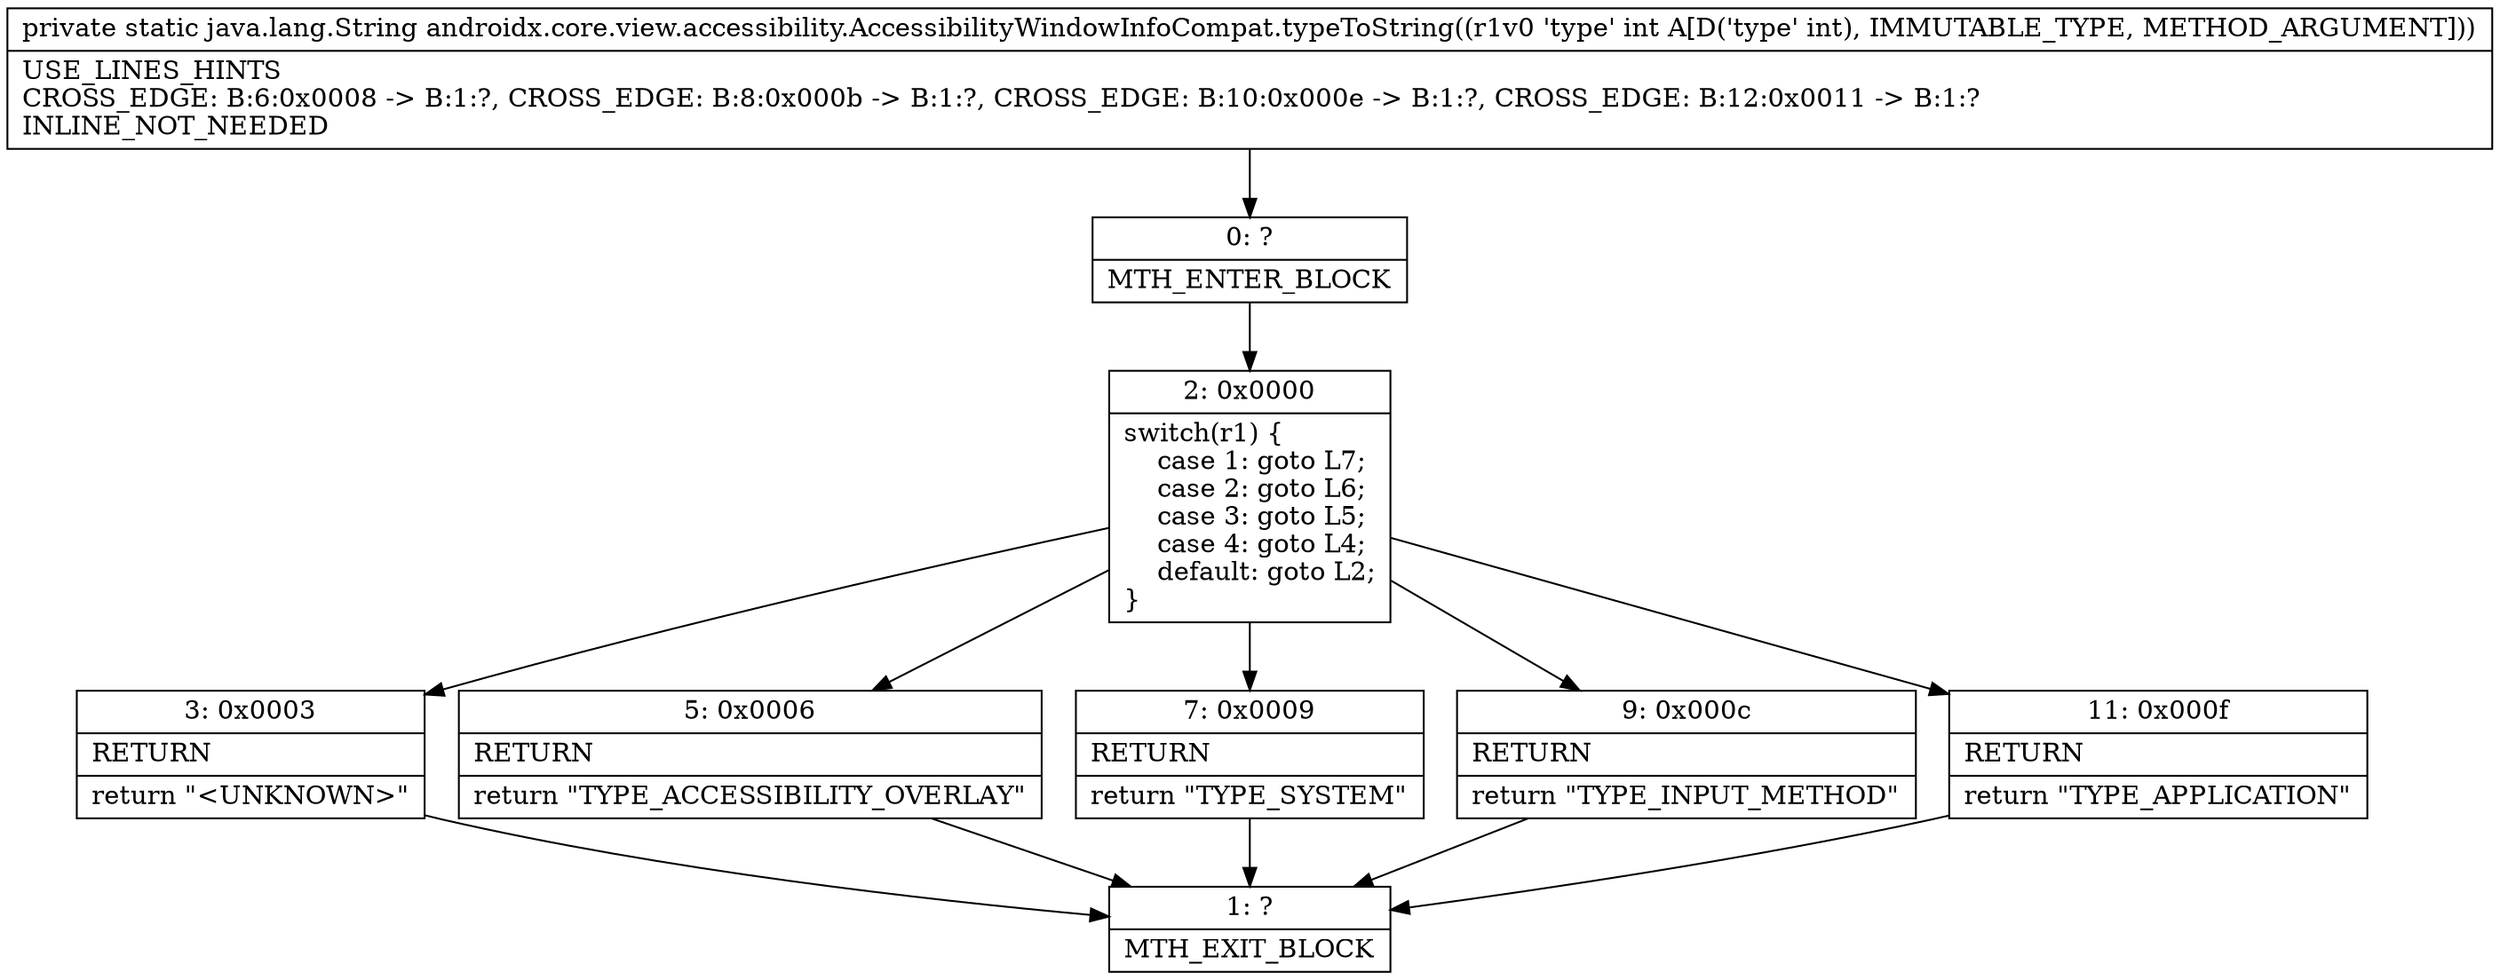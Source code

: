 digraph "CFG forandroidx.core.view.accessibility.AccessibilityWindowInfoCompat.typeToString(I)Ljava\/lang\/String;" {
Node_0 [shape=record,label="{0\:\ ?|MTH_ENTER_BLOCK\l}"];
Node_2 [shape=record,label="{2\:\ 0x0000|switch(r1) \{\l    case 1: goto L7;\l    case 2: goto L6;\l    case 3: goto L5;\l    case 4: goto L4;\l    default: goto L2;\l\}\l}"];
Node_3 [shape=record,label="{3\:\ 0x0003|RETURN\l|return \"\<UNKNOWN\>\"\l}"];
Node_1 [shape=record,label="{1\:\ ?|MTH_EXIT_BLOCK\l}"];
Node_5 [shape=record,label="{5\:\ 0x0006|RETURN\l|return \"TYPE_ACCESSIBILITY_OVERLAY\"\l}"];
Node_7 [shape=record,label="{7\:\ 0x0009|RETURN\l|return \"TYPE_SYSTEM\"\l}"];
Node_9 [shape=record,label="{9\:\ 0x000c|RETURN\l|return \"TYPE_INPUT_METHOD\"\l}"];
Node_11 [shape=record,label="{11\:\ 0x000f|RETURN\l|return \"TYPE_APPLICATION\"\l}"];
MethodNode[shape=record,label="{private static java.lang.String androidx.core.view.accessibility.AccessibilityWindowInfoCompat.typeToString((r1v0 'type' int A[D('type' int), IMMUTABLE_TYPE, METHOD_ARGUMENT]))  | USE_LINES_HINTS\lCROSS_EDGE: B:6:0x0008 \-\> B:1:?, CROSS_EDGE: B:8:0x000b \-\> B:1:?, CROSS_EDGE: B:10:0x000e \-\> B:1:?, CROSS_EDGE: B:12:0x0011 \-\> B:1:?\lINLINE_NOT_NEEDED\l}"];
MethodNode -> Node_0;Node_0 -> Node_2;
Node_2 -> Node_3;
Node_2 -> Node_5;
Node_2 -> Node_7;
Node_2 -> Node_9;
Node_2 -> Node_11;
Node_3 -> Node_1;
Node_5 -> Node_1;
Node_7 -> Node_1;
Node_9 -> Node_1;
Node_11 -> Node_1;
}


